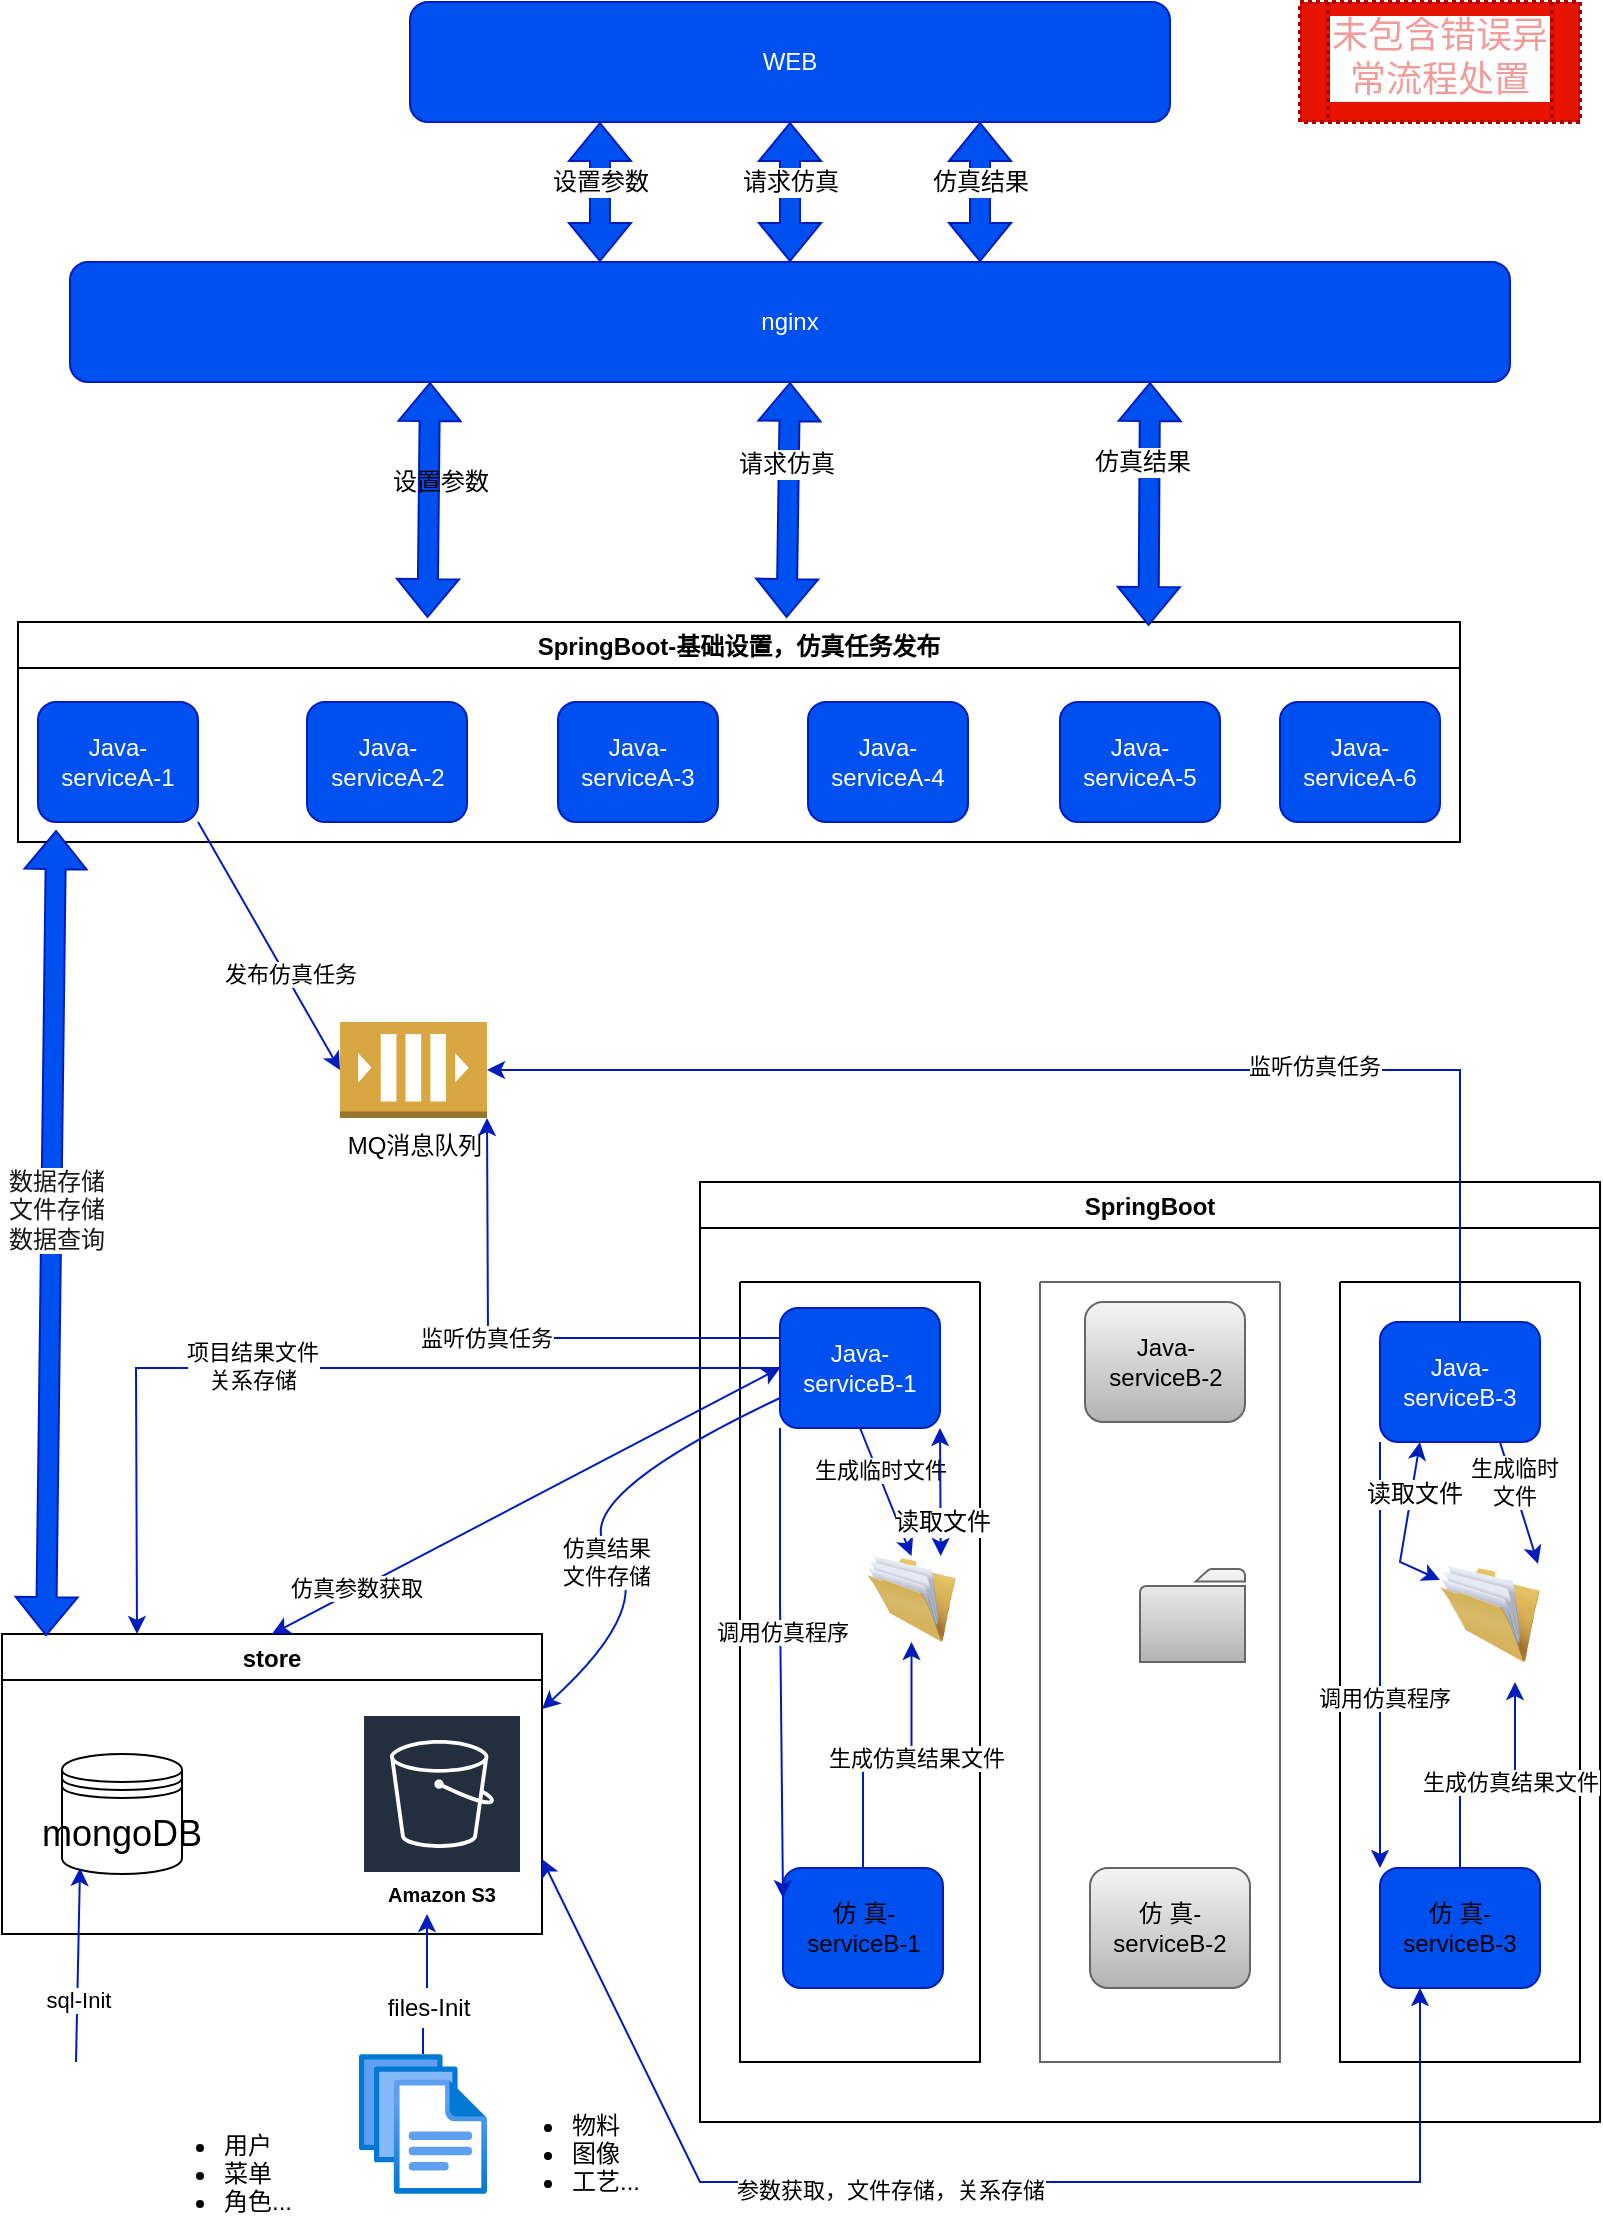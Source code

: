 <mxfile version="15.6.6" type="github">
  <diagram id="rORjgk0GOdBi2ZtZiDBJ" name="Page-1">
    <mxGraphModel dx="1350" dy="744" grid="1" gridSize="10" guides="1" tooltips="1" connect="1" arrows="1" fold="1" page="1" pageScale="1" pageWidth="827" pageHeight="1169" math="0" shadow="0">
      <root>
        <mxCell id="0" />
        <mxCell id="1" parent="0" />
        <mxCell id="_LXkp8u61DvivmJY9k2K-13" value="WEB" style="rounded=1;whiteSpace=wrap;html=1;fontColor=#ffffff;strokeColor=#001DBC;fillColor=#0050ef;" vertex="1" parent="1">
          <mxGeometry x="215" y="50" width="380" height="60" as="geometry" />
        </mxCell>
        <mxCell id="_LXkp8u61DvivmJY9k2K-15" value="store" style="swimlane;fontColor=default;strokeColor=default;fillColor=default;" vertex="1" parent="1">
          <mxGeometry x="11" y="866" width="270" height="150" as="geometry" />
        </mxCell>
        <mxCell id="_LXkp8u61DvivmJY9k2K-12" value="mongoDB" style="shape=datastore;whiteSpace=wrap;html=1;fontSize=18;fillColor=default;strokeColor=default;fontColor=default;" vertex="1" parent="_LXkp8u61DvivmJY9k2K-15">
          <mxGeometry x="30" y="60" width="60" height="60" as="geometry" />
        </mxCell>
        <mxCell id="_LXkp8u61DvivmJY9k2K-29" value="Amazon S3" style="sketch=0;outlineConnect=0;fontColor=default;gradientColor=none;strokeColor=#ffffff;fillColor=#232F3E;dashed=0;verticalLabelPosition=middle;verticalAlign=bottom;align=center;html=1;whiteSpace=wrap;fontSize=10;fontStyle=1;spacing=3;shape=mxgraph.aws4.productIcon;prIcon=mxgraph.aws4.s3;" vertex="1" parent="_LXkp8u61DvivmJY9k2K-15">
          <mxGeometry x="180" y="40" width="80" height="100" as="geometry" />
        </mxCell>
        <mxCell id="_LXkp8u61DvivmJY9k2K-18" value="nginx" style="rounded=1;whiteSpace=wrap;html=1;fontColor=#ffffff;strokeColor=#001DBC;fillColor=#0050ef;" vertex="1" parent="1">
          <mxGeometry x="45" y="180" width="720" height="60" as="geometry" />
        </mxCell>
        <mxCell id="_LXkp8u61DvivmJY9k2K-23" value="SpringBoot-基础设置，仿真任务发布" style="swimlane;fontColor=default;strokeColor=default;fillColor=default;" vertex="1" parent="1">
          <mxGeometry x="19" y="360" width="721" height="110" as="geometry" />
        </mxCell>
        <mxCell id="_LXkp8u61DvivmJY9k2K-19" value="Java-serviceA-1" style="rounded=1;whiteSpace=wrap;html=1;fontColor=#ffffff;strokeColor=#001DBC;fillColor=#0050ef;" vertex="1" parent="_LXkp8u61DvivmJY9k2K-23">
          <mxGeometry x="10" y="40" width="80" height="60" as="geometry" />
        </mxCell>
        <mxCell id="_LXkp8u61DvivmJY9k2K-20" value="Java-serviceA-2" style="rounded=1;whiteSpace=wrap;html=1;fontColor=#ffffff;strokeColor=#001DBC;fillColor=#0050ef;" vertex="1" parent="_LXkp8u61DvivmJY9k2K-23">
          <mxGeometry x="144.5" y="40" width="80" height="60" as="geometry" />
        </mxCell>
        <mxCell id="_LXkp8u61DvivmJY9k2K-21" value="Java-serviceA-3" style="rounded=1;whiteSpace=wrap;html=1;fontColor=#ffffff;strokeColor=#001DBC;fillColor=#0050ef;" vertex="1" parent="_LXkp8u61DvivmJY9k2K-23">
          <mxGeometry x="270" y="40" width="80" height="60" as="geometry" />
        </mxCell>
        <mxCell id="_LXkp8u61DvivmJY9k2K-135" value="Java-serviceA-6" style="rounded=1;whiteSpace=wrap;html=1;fontColor=#ffffff;strokeColor=#001DBC;fillColor=#0050ef;" vertex="1" parent="_LXkp8u61DvivmJY9k2K-23">
          <mxGeometry x="631" y="40" width="80" height="60" as="geometry" />
        </mxCell>
        <mxCell id="_LXkp8u61DvivmJY9k2K-134" value="Java-serviceA-5" style="rounded=1;whiteSpace=wrap;html=1;fontColor=#ffffff;strokeColor=#001DBC;fillColor=#0050ef;" vertex="1" parent="_LXkp8u61DvivmJY9k2K-23">
          <mxGeometry x="521" y="40" width="80" height="60" as="geometry" />
        </mxCell>
        <mxCell id="_LXkp8u61DvivmJY9k2K-133" value="Java-serviceA-4" style="rounded=1;whiteSpace=wrap;html=1;fontColor=#ffffff;strokeColor=#001DBC;fillColor=#0050ef;" vertex="1" parent="_LXkp8u61DvivmJY9k2K-23">
          <mxGeometry x="395" y="40" width="80" height="60" as="geometry" />
        </mxCell>
        <mxCell id="_LXkp8u61DvivmJY9k2K-24" value="SpringBoot" style="swimlane;fontColor=default;strokeColor=default;fillColor=default;" vertex="1" parent="1">
          <mxGeometry x="360" y="640" width="450" height="470" as="geometry" />
        </mxCell>
        <mxCell id="_LXkp8u61DvivmJY9k2K-35" value="" style="swimlane;startSize=0;fontColor=#333333;strokeColor=#666666;fillColor=#E6E6E6;" vertex="1" parent="_LXkp8u61DvivmJY9k2K-24">
          <mxGeometry x="170" y="50" width="120" height="390" as="geometry" />
        </mxCell>
        <mxCell id="_LXkp8u61DvivmJY9k2K-26" value="Java-serviceB-2" style="rounded=1;whiteSpace=wrap;html=1;strokeColor=#666666;fillColor=#f5f5f5;gradientColor=#b3b3b3;fontColor=default;" vertex="1" parent="_LXkp8u61DvivmJY9k2K-35">
          <mxGeometry x="22.5" y="10" width="80" height="60" as="geometry" />
        </mxCell>
        <mxCell id="_LXkp8u61DvivmJY9k2K-33" value="仿 真-serviceB-2" style="rounded=1;whiteSpace=wrap;html=1;strokeColor=#666666;fillColor=#f5f5f5;gradientColor=#b3b3b3;fontColor=default;" vertex="1" parent="_LXkp8u61DvivmJY9k2K-35">
          <mxGeometry x="25" y="293" width="80" height="60" as="geometry" />
        </mxCell>
        <mxCell id="_LXkp8u61DvivmJY9k2K-50" value="" style="sketch=0;pointerEvents=1;shadow=0;dashed=0;html=1;strokeColor=#666666;fillColor=#f5f5f5;labelPosition=center;verticalLabelPosition=bottom;verticalAlign=top;outlineConnect=0;align=center;shape=mxgraph.office.concepts.folder;dashPattern=1 1;labelBackgroundColor=#ffffff;gradientColor=#b3b3b3;fontColor=default;" vertex="1" parent="_LXkp8u61DvivmJY9k2K-35">
          <mxGeometry x="50" y="143.5" width="52.5" height="46.5" as="geometry" />
        </mxCell>
        <mxCell id="_LXkp8u61DvivmJY9k2K-36" value="" style="swimlane;startSize=0;fontColor=default;strokeColor=default;fillColor=default;" vertex="1" parent="_LXkp8u61DvivmJY9k2K-24">
          <mxGeometry x="20" y="50" width="120" height="390" as="geometry" />
        </mxCell>
        <mxCell id="_LXkp8u61DvivmJY9k2K-37" value="Java-serviceB-1" style="rounded=1;whiteSpace=wrap;html=1;fontColor=#ffffff;strokeColor=#001DBC;fillColor=#0050ef;" vertex="1" parent="_LXkp8u61DvivmJY9k2K-36">
          <mxGeometry x="20" y="13" width="80" height="60" as="geometry" />
        </mxCell>
        <mxCell id="_LXkp8u61DvivmJY9k2K-75" value="" style="edgeStyle=orthogonalEdgeStyle;rounded=0;orthogonalLoop=1;jettySize=auto;html=1;labelBackgroundColor=default;fontColor=default;strokeColor=#001DBC;fillColor=#0050ef;" edge="1" parent="_LXkp8u61DvivmJY9k2K-36" source="_LXkp8u61DvivmJY9k2K-38" target="_LXkp8u61DvivmJY9k2K-46">
          <mxGeometry relative="1" as="geometry" />
        </mxCell>
        <mxCell id="_LXkp8u61DvivmJY9k2K-76" value="生成仿真结果文件" style="edgeLabel;html=1;align=center;verticalAlign=middle;resizable=0;points=[];fontColor=default;" vertex="1" connectable="0" parent="_LXkp8u61DvivmJY9k2K-75">
          <mxGeometry x="0.181" y="-2" relative="1" as="geometry">
            <mxPoint y="1" as="offset" />
          </mxGeometry>
        </mxCell>
        <mxCell id="_LXkp8u61DvivmJY9k2K-38" value="仿 真-serviceB-1" style="rounded=1;whiteSpace=wrap;html=1;fontColor=default;strokeColor=#001DBC;fillColor=#0050ef;" vertex="1" parent="_LXkp8u61DvivmJY9k2K-36">
          <mxGeometry x="21.5" y="293" width="80" height="60" as="geometry" />
        </mxCell>
        <mxCell id="_LXkp8u61DvivmJY9k2K-46" value="" style="image;html=1;image=img/lib/clip_art/general/Full_Folder_128x128.png;shadow=0;dashed=0;labelBackgroundColor=#ffffff;fontColor=default;strokeColor=default;strokeWidth=2;fillColor=none;verticalAlign=top;" vertex="1" parent="_LXkp8u61DvivmJY9k2K-36">
          <mxGeometry x="56.5" y="137" width="58.5" height="43" as="geometry" />
        </mxCell>
        <mxCell id="_LXkp8u61DvivmJY9k2K-70" value="" style="endArrow=classic;html=1;rounded=0;labelBackgroundColor=default;fontColor=default;strokeColor=#001DBC;exitX=0.5;exitY=1;exitDx=0;exitDy=0;entryX=0.5;entryY=0;entryDx=0;entryDy=0;fillColor=#0050ef;" edge="1" parent="_LXkp8u61DvivmJY9k2K-36" source="_LXkp8u61DvivmJY9k2K-37" target="_LXkp8u61DvivmJY9k2K-46">
          <mxGeometry width="50" height="50" relative="1" as="geometry">
            <mxPoint x="82.5" y="87" as="sourcePoint" />
            <mxPoint x="22.5" y="137" as="targetPoint" />
          </mxGeometry>
        </mxCell>
        <mxCell id="_LXkp8u61DvivmJY9k2K-71" value="生成临时文件" style="edgeLabel;html=1;align=center;verticalAlign=middle;resizable=0;points=[];fontColor=default;" vertex="1" connectable="0" parent="_LXkp8u61DvivmJY9k2K-70">
          <mxGeometry x="-0.343" y="1" relative="1" as="geometry">
            <mxPoint as="offset" />
          </mxGeometry>
        </mxCell>
        <mxCell id="_LXkp8u61DvivmJY9k2K-72" value="" style="endArrow=classic;html=1;rounded=0;labelBackgroundColor=default;fontColor=default;strokeColor=#001DBC;exitX=0;exitY=1;exitDx=0;exitDy=0;entryX=0;entryY=0.25;entryDx=0;entryDy=0;fillColor=#0050ef;" edge="1" parent="_LXkp8u61DvivmJY9k2K-36" source="_LXkp8u61DvivmJY9k2K-37" target="_LXkp8u61DvivmJY9k2K-38">
          <mxGeometry width="50" height="50" relative="1" as="geometry">
            <mxPoint x="70" y="200" as="sourcePoint" />
            <mxPoint x="20" y="250" as="targetPoint" />
            <Array as="points">
              <mxPoint x="20" y="160" />
            </Array>
          </mxGeometry>
        </mxCell>
        <mxCell id="_LXkp8u61DvivmJY9k2K-73" value="调用仿真程序" style="edgeLabel;html=1;align=center;verticalAlign=middle;resizable=0;points=[];fontColor=default;" vertex="1" connectable="0" parent="_LXkp8u61DvivmJY9k2K-72">
          <mxGeometry x="-0.132" y="1" relative="1" as="geometry">
            <mxPoint as="offset" />
          </mxGeometry>
        </mxCell>
        <mxCell id="_LXkp8u61DvivmJY9k2K-117" value="" style="endArrow=classic;startArrow=classic;html=1;rounded=0;labelBackgroundColor=default;fontSize=12;fontColor=default;strokeColor=#001DBC;entryX=1;entryY=1;entryDx=0;entryDy=0;exitX=0.75;exitY=0;exitDx=0;exitDy=0;fillColor=#0050ef;" edge="1" parent="_LXkp8u61DvivmJY9k2K-36" source="_LXkp8u61DvivmJY9k2K-46" target="_LXkp8u61DvivmJY9k2K-37">
          <mxGeometry width="50" height="50" relative="1" as="geometry">
            <mxPoint x="90" y="130" as="sourcePoint" />
            <mxPoint x="140" y="80" as="targetPoint" />
          </mxGeometry>
        </mxCell>
        <mxCell id="_LXkp8u61DvivmJY9k2K-118" value="读取文件" style="edgeLabel;html=1;align=center;verticalAlign=middle;resizable=0;points=[];fontSize=12;fontColor=default;labelBackgroundColor=default;" vertex="1" connectable="0" parent="_LXkp8u61DvivmJY9k2K-117">
          <mxGeometry x="-0.446" relative="1" as="geometry">
            <mxPoint as="offset" />
          </mxGeometry>
        </mxCell>
        <mxCell id="_LXkp8u61DvivmJY9k2K-39" value="" style="swimlane;startSize=0;fontColor=default;strokeColor=default;fillColor=default;" vertex="1" parent="_LXkp8u61DvivmJY9k2K-24">
          <mxGeometry x="320" y="50" width="120" height="390" as="geometry" />
        </mxCell>
        <mxCell id="_LXkp8u61DvivmJY9k2K-27" value="Java-serviceB-3" style="rounded=1;whiteSpace=wrap;html=1;strokeColor=#001DBC;fillColor=#0050ef;fontColor=#ffffff;" vertex="1" parent="_LXkp8u61DvivmJY9k2K-39">
          <mxGeometry x="20" y="20" width="80" height="60" as="geometry" />
        </mxCell>
        <mxCell id="_LXkp8u61DvivmJY9k2K-34" value="仿 真-serviceB-3" style="rounded=1;whiteSpace=wrap;html=1;strokeColor=#001DBC;fillColor=#0050ef;fontColor=default;" vertex="1" parent="_LXkp8u61DvivmJY9k2K-39">
          <mxGeometry x="20" y="293" width="80" height="60" as="geometry" />
        </mxCell>
        <mxCell id="_LXkp8u61DvivmJY9k2K-47" value="" style="image;html=1;image=img/lib/clip_art/general/Full_Folder_128x128.png;shadow=0;dashed=0;labelBackgroundColor=#ffffff;fontColor=default;strokeColor=default;strokeWidth=2;fillColor=none;verticalAlign=top;" vertex="1" parent="_LXkp8u61DvivmJY9k2K-39">
          <mxGeometry x="50" y="132" width="50" height="68" as="geometry" />
        </mxCell>
        <mxCell id="_LXkp8u61DvivmJY9k2K-83" value="" style="endArrow=classic;html=1;rounded=0;labelBackgroundColor=default;fontColor=default;strokeColor=#001DBC;exitX=0.75;exitY=1;exitDx=0;exitDy=0;entryX=0.98;entryY=0.132;entryDx=0;entryDy=0;fillColor=#0050ef;entryPerimeter=0;" edge="1" parent="_LXkp8u61DvivmJY9k2K-39" source="_LXkp8u61DvivmJY9k2K-27" target="_LXkp8u61DvivmJY9k2K-47">
          <mxGeometry width="50" height="50" relative="1" as="geometry">
            <mxPoint x="69.25" y="90" as="sourcePoint" />
            <mxPoint x="100" y="154" as="targetPoint" />
          </mxGeometry>
        </mxCell>
        <mxCell id="_LXkp8u61DvivmJY9k2K-84" value="生成临时&lt;br&gt;文件" style="edgeLabel;html=1;align=center;verticalAlign=middle;resizable=0;points=[];fontColor=default;labelBackgroundColor=default;" vertex="1" connectable="0" parent="_LXkp8u61DvivmJY9k2K-83">
          <mxGeometry x="-0.343" y="1" relative="1" as="geometry">
            <mxPoint as="offset" />
          </mxGeometry>
        </mxCell>
        <mxCell id="_LXkp8u61DvivmJY9k2K-85" value="" style="edgeStyle=orthogonalEdgeStyle;rounded=0;orthogonalLoop=1;jettySize=auto;html=1;labelBackgroundColor=default;fontColor=default;strokeColor=#001DBC;fillColor=#0050ef;entryX=0.75;entryY=1;entryDx=0;entryDy=0;exitX=0.5;exitY=0;exitDx=0;exitDy=0;" edge="1" parent="_LXkp8u61DvivmJY9k2K-39" source="_LXkp8u61DvivmJY9k2K-34" target="_LXkp8u61DvivmJY9k2K-47">
          <mxGeometry relative="1" as="geometry">
            <mxPoint x="50" y="303" as="sourcePoint" />
            <mxPoint x="79.3" y="190" as="targetPoint" />
          </mxGeometry>
        </mxCell>
        <mxCell id="_LXkp8u61DvivmJY9k2K-86" value="生成仿真结果文件" style="edgeLabel;html=1;align=center;verticalAlign=middle;resizable=0;points=[];fontColor=default;" vertex="1" connectable="0" parent="_LXkp8u61DvivmJY9k2K-85">
          <mxGeometry x="0.181" y="-2" relative="1" as="geometry">
            <mxPoint y="1" as="offset" />
          </mxGeometry>
        </mxCell>
        <mxCell id="_LXkp8u61DvivmJY9k2K-87" value="" style="endArrow=classic;html=1;rounded=0;labelBackgroundColor=default;fontColor=default;strokeColor=#001DBC;exitX=0;exitY=1;exitDx=0;exitDy=0;entryX=0;entryY=0;entryDx=0;entryDy=0;fillColor=#0050ef;" edge="1" parent="_LXkp8u61DvivmJY9k2K-39" source="_LXkp8u61DvivmJY9k2K-27" target="_LXkp8u61DvivmJY9k2K-34">
          <mxGeometry width="50" height="50" relative="1" as="geometry">
            <mxPoint x="60" y="130" as="sourcePoint" />
            <mxPoint x="10" y="180" as="targetPoint" />
          </mxGeometry>
        </mxCell>
        <mxCell id="_LXkp8u61DvivmJY9k2K-88" value="调用仿真程序" style="edgeLabel;html=1;align=center;verticalAlign=middle;resizable=0;points=[];fontColor=default;" vertex="1" connectable="0" parent="_LXkp8u61DvivmJY9k2K-87">
          <mxGeometry x="0.202" y="2" relative="1" as="geometry">
            <mxPoint as="offset" />
          </mxGeometry>
        </mxCell>
        <mxCell id="_LXkp8u61DvivmJY9k2K-122" value="" style="endArrow=classic;startArrow=classic;html=1;rounded=0;labelBackgroundColor=default;fontSize=12;fontColor=default;strokeColor=#001DBC;entryX=0.25;entryY=1;entryDx=0;entryDy=0;fillColor=#0050ef;exitX=0;exitY=0.25;exitDx=0;exitDy=0;" edge="1" parent="_LXkp8u61DvivmJY9k2K-39" source="_LXkp8u61DvivmJY9k2K-47" target="_LXkp8u61DvivmJY9k2K-27">
          <mxGeometry width="50" height="50" relative="1" as="geometry">
            <mxPoint x="30" y="150" as="sourcePoint" />
            <mxPoint x="80" y="100" as="targetPoint" />
            <Array as="points">
              <mxPoint x="30" y="140" />
            </Array>
          </mxGeometry>
        </mxCell>
        <mxCell id="_LXkp8u61DvivmJY9k2K-123" value="读取文件" style="edgeLabel;html=1;align=center;verticalAlign=middle;resizable=0;points=[];fontSize=12;fontColor=default;labelBackgroundColor=default;" vertex="1" connectable="0" parent="_LXkp8u61DvivmJY9k2K-122">
          <mxGeometry x="0.378" relative="1" as="geometry">
            <mxPoint x="1" as="offset" />
          </mxGeometry>
        </mxCell>
        <mxCell id="_LXkp8u61DvivmJY9k2K-31" value="MQ消息队列" style="outlineConnect=0;dashed=0;verticalLabelPosition=bottom;verticalAlign=top;align=center;html=1;shape=mxgraph.aws3.queue;fillColor=#D9A741;gradientColor=none;fontColor=default;strokeColor=default;" vertex="1" parent="1">
          <mxGeometry x="180" y="560" width="73.5" height="48" as="geometry" />
        </mxCell>
        <mxCell id="_LXkp8u61DvivmJY9k2K-60" value="" style="endArrow=classic;html=1;rounded=0;labelBackgroundColor=default;fontColor=default;strokeColor=#001DBC;exitX=1;exitY=1;exitDx=0;exitDy=0;entryX=0;entryY=0.5;entryDx=0;entryDy=0;entryPerimeter=0;fillColor=#0050ef;" edge="1" parent="1" source="_LXkp8u61DvivmJY9k2K-19" target="_LXkp8u61DvivmJY9k2K-31">
          <mxGeometry width="50" height="50" relative="1" as="geometry">
            <mxPoint x="160" y="510" as="sourcePoint" />
            <mxPoint x="110" y="560" as="targetPoint" />
          </mxGeometry>
        </mxCell>
        <mxCell id="_LXkp8u61DvivmJY9k2K-61" value="发布仿真任务" style="edgeLabel;html=1;align=center;verticalAlign=middle;resizable=0;points=[];fontColor=default;" vertex="1" connectable="0" parent="_LXkp8u61DvivmJY9k2K-60">
          <mxGeometry x="0.24" y="2" relative="1" as="geometry">
            <mxPoint as="offset" />
          </mxGeometry>
        </mxCell>
        <mxCell id="_LXkp8u61DvivmJY9k2K-64" value="" style="shape=flexArrow;endArrow=classic;startArrow=classic;html=1;rounded=0;labelBackgroundColor=default;fontColor=default;strokeColor=#001DBC;entryX=0.5;entryY=1;entryDx=0;entryDy=0;fillColor=#0050ef;" edge="1" parent="1" source="_LXkp8u61DvivmJY9k2K-18" target="_LXkp8u61DvivmJY9k2K-13">
          <mxGeometry width="100" height="100" relative="1" as="geometry">
            <mxPoint x="355" y="240" as="sourcePoint" />
            <mxPoint x="455" y="140" as="targetPoint" />
          </mxGeometry>
        </mxCell>
        <mxCell id="_LXkp8u61DvivmJY9k2K-128" value="请求仿真" style="edgeLabel;html=1;align=center;verticalAlign=middle;resizable=0;points=[];fontSize=12;fontColor=default;labelBackgroundColor=default;" vertex="1" connectable="0" parent="_LXkp8u61DvivmJY9k2K-64">
          <mxGeometry x="0.286" y="-4" relative="1" as="geometry">
            <mxPoint x="-4" y="5" as="offset" />
          </mxGeometry>
        </mxCell>
        <mxCell id="_LXkp8u61DvivmJY9k2K-65" value="" style="shape=flexArrow;endArrow=classic;startArrow=classic;html=1;rounded=0;labelBackgroundColor=default;fontColor=default;strokeColor=#001DBC;entryX=0.5;entryY=1;entryDx=0;entryDy=0;fillColor=#0050ef;" edge="1" parent="1">
          <mxGeometry width="100" height="100" relative="1" as="geometry">
            <mxPoint x="500" y="180" as="sourcePoint" />
            <mxPoint x="500" y="110" as="targetPoint" />
          </mxGeometry>
        </mxCell>
        <mxCell id="_LXkp8u61DvivmJY9k2K-129" value="仿真结果" style="edgeLabel;html=1;align=center;verticalAlign=middle;resizable=0;points=[];fontSize=12;fontColor=default;labelBackgroundColor=default;" vertex="1" connectable="0" parent="_LXkp8u61DvivmJY9k2K-65">
          <mxGeometry x="0.629" y="-8" relative="1" as="geometry">
            <mxPoint x="-8" y="17" as="offset" />
          </mxGeometry>
        </mxCell>
        <mxCell id="_LXkp8u61DvivmJY9k2K-66" value="" style="shape=flexArrow;endArrow=classic;startArrow=classic;html=1;rounded=0;labelBackgroundColor=default;fontColor=default;strokeColor=#001DBC;entryX=0.5;entryY=1;entryDx=0;entryDy=0;exitX=0.533;exitY=-0.018;exitDx=0;exitDy=0;fillColor=#0050ef;exitPerimeter=0;" edge="1" parent="1" source="_LXkp8u61DvivmJY9k2K-23" target="_LXkp8u61DvivmJY9k2K-18">
          <mxGeometry width="100" height="100" relative="1" as="geometry">
            <mxPoint x="300" y="350" as="sourcePoint" />
            <mxPoint x="400" y="250" as="targetPoint" />
          </mxGeometry>
        </mxCell>
        <mxCell id="_LXkp8u61DvivmJY9k2K-137" value="请求仿真" style="edgeLabel;html=1;align=center;verticalAlign=middle;resizable=0;points=[];fontSize=12;fontColor=default;" vertex="1" connectable="0" parent="_LXkp8u61DvivmJY9k2K-66">
          <mxGeometry x="0.305" y="2" relative="1" as="geometry">
            <mxPoint as="offset" />
          </mxGeometry>
        </mxCell>
        <mxCell id="_LXkp8u61DvivmJY9k2K-67" value="" style="shape=flexArrow;endArrow=classic;startArrow=classic;html=1;rounded=0;labelBackgroundColor=default;fontColor=default;strokeColor=#001DBC;entryX=0.75;entryY=1;entryDx=0;entryDy=0;exitX=0.784;exitY=0.018;exitDx=0;exitDy=0;fillColor=#0050ef;exitPerimeter=0;" edge="1" parent="1" source="_LXkp8u61DvivmJY9k2K-23" target="_LXkp8u61DvivmJY9k2K-18">
          <mxGeometry width="100" height="100" relative="1" as="geometry">
            <mxPoint x="400" y="350" as="sourcePoint" />
            <mxPoint x="500" y="250" as="targetPoint" />
          </mxGeometry>
        </mxCell>
        <mxCell id="_LXkp8u61DvivmJY9k2K-138" value="仿真结果" style="edgeLabel;html=1;align=center;verticalAlign=middle;resizable=0;points=[];fontSize=12;fontColor=default;" vertex="1" connectable="0" parent="_LXkp8u61DvivmJY9k2K-67">
          <mxGeometry x="0.344" y="4" relative="1" as="geometry">
            <mxPoint as="offset" />
          </mxGeometry>
        </mxCell>
        <mxCell id="_LXkp8u61DvivmJY9k2K-68" value="" style="endArrow=classic;html=1;rounded=0;labelBackgroundColor=default;fontColor=default;strokeColor=#001DBC;entryX=1;entryY=1;entryDx=0;entryDy=0;entryPerimeter=0;exitX=0;exitY=0.25;exitDx=0;exitDy=0;fillColor=#0050ef;" edge="1" parent="1" source="_LXkp8u61DvivmJY9k2K-37" target="_LXkp8u61DvivmJY9k2K-31">
          <mxGeometry width="50" height="50" relative="1" as="geometry">
            <mxPoint x="240" y="710" as="sourcePoint" />
            <mxPoint x="290" y="660" as="targetPoint" />
            <Array as="points">
              <mxPoint x="254" y="718" />
            </Array>
          </mxGeometry>
        </mxCell>
        <mxCell id="_LXkp8u61DvivmJY9k2K-69" value="监听仿真任务" style="edgeLabel;html=1;align=center;verticalAlign=middle;resizable=0;points=[];fontColor=default;labelBackgroundColor=default;" vertex="1" connectable="0" parent="_LXkp8u61DvivmJY9k2K-68">
          <mxGeometry x="0.14" y="1" relative="1" as="geometry">
            <mxPoint as="offset" />
          </mxGeometry>
        </mxCell>
        <mxCell id="_LXkp8u61DvivmJY9k2K-78" value="" style="curved=1;endArrow=classic;html=1;rounded=0;labelBackgroundColor=default;fontColor=default;strokeColor=#001DBC;exitX=0;exitY=0.75;exitDx=0;exitDy=0;entryX=1;entryY=0.25;entryDx=0;entryDy=0;fillColor=#0050ef;" edge="1" parent="1" source="_LXkp8u61DvivmJY9k2K-37" target="_LXkp8u61DvivmJY9k2K-15">
          <mxGeometry width="50" height="50" relative="1" as="geometry">
            <mxPoint x="340" y="800" as="sourcePoint" />
            <mxPoint x="290" y="850" as="targetPoint" />
            <Array as="points">
              <mxPoint x="290" y="800" />
              <mxPoint x="340" y="850" />
            </Array>
          </mxGeometry>
        </mxCell>
        <mxCell id="_LXkp8u61DvivmJY9k2K-80" value="仿真结果&lt;br&gt;文件存储" style="edgeLabel;html=1;align=center;verticalAlign=middle;resizable=0;points=[];fontColor=default;" vertex="1" connectable="0" parent="_LXkp8u61DvivmJY9k2K-78">
          <mxGeometry x="0.171" y="-6" relative="1" as="geometry">
            <mxPoint y="-1" as="offset" />
          </mxGeometry>
        </mxCell>
        <mxCell id="_LXkp8u61DvivmJY9k2K-81" value="" style="endArrow=classic;html=1;rounded=0;labelBackgroundColor=default;fontColor=default;strokeColor=#001DBC;exitX=0.5;exitY=0;exitDx=0;exitDy=0;entryX=1;entryY=0.5;entryDx=0;entryDy=0;entryPerimeter=0;fillColor=#0050ef;" edge="1" parent="1" source="_LXkp8u61DvivmJY9k2K-27" target="_LXkp8u61DvivmJY9k2K-31">
          <mxGeometry width="50" height="50" relative="1" as="geometry">
            <mxPoint x="710" y="580" as="sourcePoint" />
            <mxPoint x="760" y="530" as="targetPoint" />
            <Array as="points">
              <mxPoint x="740" y="584" />
            </Array>
          </mxGeometry>
        </mxCell>
        <mxCell id="_LXkp8u61DvivmJY9k2K-82" value="监听仿真任务" style="edgeLabel;html=1;align=center;verticalAlign=middle;resizable=0;points=[];fontColor=default;" vertex="1" connectable="0" parent="_LXkp8u61DvivmJY9k2K-81">
          <mxGeometry x="-0.35" y="-2" relative="1" as="geometry">
            <mxPoint as="offset" />
          </mxGeometry>
        </mxCell>
        <mxCell id="_LXkp8u61DvivmJY9k2K-92" value="" style="endArrow=classic;html=1;rounded=0;labelBackgroundColor=default;fontColor=default;strokeColor=#001DBC;exitX=0;exitY=0.5;exitDx=0;exitDy=0;entryX=0.25;entryY=0;entryDx=0;entryDy=0;fillColor=#0050ef;" edge="1" parent="1" source="_LXkp8u61DvivmJY9k2K-37" target="_LXkp8u61DvivmJY9k2K-15">
          <mxGeometry width="50" height="50" relative="1" as="geometry">
            <mxPoint x="30" y="810" as="sourcePoint" />
            <mxPoint x="80" y="740" as="targetPoint" />
            <Array as="points">
              <mxPoint x="78" y="733" />
            </Array>
          </mxGeometry>
        </mxCell>
        <mxCell id="_LXkp8u61DvivmJY9k2K-93" value="项目结果文件&lt;br&gt;关系存储" style="edgeLabel;html=1;align=center;verticalAlign=middle;resizable=0;points=[];fontColor=default;" vertex="1" connectable="0" parent="_LXkp8u61DvivmJY9k2K-92">
          <mxGeometry x="0.16" y="-1" relative="1" as="geometry">
            <mxPoint as="offset" />
          </mxGeometry>
        </mxCell>
        <mxCell id="_LXkp8u61DvivmJY9k2K-96" value="" style="endArrow=classic;startArrow=classic;html=1;rounded=0;labelBackgroundColor=default;fontColor=default;strokeColor=#001DBC;entryX=0;entryY=0.5;entryDx=0;entryDy=0;exitX=0.5;exitY=0;exitDx=0;exitDy=0;fillColor=#0050ef;" edge="1" parent="1" source="_LXkp8u61DvivmJY9k2K-15" target="_LXkp8u61DvivmJY9k2K-37">
          <mxGeometry width="50" height="50" relative="1" as="geometry">
            <mxPoint x="170" y="850" as="sourcePoint" />
            <mxPoint x="220" y="800" as="targetPoint" />
          </mxGeometry>
        </mxCell>
        <mxCell id="_LXkp8u61DvivmJY9k2K-97" value="仿真参数获取" style="edgeLabel;html=1;align=center;verticalAlign=middle;resizable=0;points=[];fontColor=default;" vertex="1" connectable="0" parent="_LXkp8u61DvivmJY9k2K-96">
          <mxGeometry x="-0.668" y="1" relative="1" as="geometry">
            <mxPoint as="offset" />
          </mxGeometry>
        </mxCell>
        <mxCell id="_LXkp8u61DvivmJY9k2K-98" value="" style="endArrow=classic;startArrow=classic;html=1;rounded=0;labelBackgroundColor=default;fontColor=default;strokeColor=#001DBC;entryX=0.25;entryY=1;entryDx=0;entryDy=0;exitX=1;exitY=0.75;exitDx=0;exitDy=0;fillColor=#0050ef;" edge="1" parent="1" source="_LXkp8u61DvivmJY9k2K-15" target="_LXkp8u61DvivmJY9k2K-34">
          <mxGeometry width="50" height="50" relative="1" as="geometry">
            <mxPoint x="690" y="1093" as="sourcePoint" />
            <mxPoint x="740" y="1043" as="targetPoint" />
            <Array as="points">
              <mxPoint x="360" y="1140" />
              <mxPoint x="590" y="1140" />
              <mxPoint x="720" y="1140" />
            </Array>
          </mxGeometry>
        </mxCell>
        <mxCell id="_LXkp8u61DvivmJY9k2K-99" value="参数获取，文件存储，关系存储" style="edgeLabel;html=1;align=center;verticalAlign=middle;resizable=0;points=[];fontColor=default;labelBackgroundColor=default;" vertex="1" connectable="0" parent="_LXkp8u61DvivmJY9k2K-98">
          <mxGeometry x="-0.138" y="-4" relative="1" as="geometry">
            <mxPoint as="offset" />
          </mxGeometry>
        </mxCell>
        <mxCell id="_LXkp8u61DvivmJY9k2K-101" value="" style="shape=image;html=1;verticalAlign=top;verticalLabelPosition=bottom;labelBackgroundColor=#ffffff;imageAspect=0;aspect=fixed;image=https://cdn1.iconfinder.com/data/icons/hawcons/32/699166-icon-89-document-file-sql-128.png;shadow=0;dashed=1;dashPattern=1 1;fontColor=default;strokeColor=default;strokeWidth=2;fillColor=default;" vertex="1" parent="1">
          <mxGeometry x="13" y="1080" width="70" height="70" as="geometry" />
        </mxCell>
        <mxCell id="_LXkp8u61DvivmJY9k2K-102" value="" style="endArrow=classic;html=1;rounded=0;labelBackgroundColor=default;fontColor=default;strokeColor=#001DBC;exitX=0.5;exitY=0;exitDx=0;exitDy=0;entryX=0.15;entryY=0.95;entryDx=0;entryDy=0;entryPerimeter=0;fillColor=#0050ef;" edge="1" parent="1" source="_LXkp8u61DvivmJY9k2K-101" target="_LXkp8u61DvivmJY9k2K-12">
          <mxGeometry width="50" height="50" relative="1" as="geometry">
            <mxPoint x="90" y="1090" as="sourcePoint" />
            <mxPoint x="140" y="1040" as="targetPoint" />
          </mxGeometry>
        </mxCell>
        <mxCell id="_LXkp8u61DvivmJY9k2K-103" value="sql-Init" style="edgeLabel;html=1;align=center;verticalAlign=middle;resizable=0;points=[];fontColor=default;" vertex="1" connectable="0" parent="_LXkp8u61DvivmJY9k2K-102">
          <mxGeometry x="-0.361" relative="1" as="geometry">
            <mxPoint as="offset" />
          </mxGeometry>
        </mxCell>
        <mxCell id="_LXkp8u61DvivmJY9k2K-108" value="" style="edgeStyle=orthogonalEdgeStyle;rounded=0;orthogonalLoop=1;jettySize=auto;html=1;labelBackgroundColor=default;fontColor=default;strokeColor=#001DBC;fillColor=#0050ef;startArrow=none;" edge="1" parent="1" source="_LXkp8u61DvivmJY9k2K-109" target="_LXkp8u61DvivmJY9k2K-29">
          <mxGeometry relative="1" as="geometry">
            <Array as="points">
              <mxPoint x="231" y="1050" />
            </Array>
          </mxGeometry>
        </mxCell>
        <mxCell id="_LXkp8u61DvivmJY9k2K-104" value="" style="aspect=fixed;html=1;points=[];align=center;image;fontSize=12;image=img/lib/azure2/general/Files.svg;shadow=0;dashed=1;dashPattern=1 1;labelBackgroundColor=default;fontColor=default;strokeColor=default;strokeWidth=2;fillColor=default;" vertex="1" parent="1">
          <mxGeometry x="189.5" y="1076" width="64" height="70" as="geometry" />
        </mxCell>
        <mxCell id="_LXkp8u61DvivmJY9k2K-109" value="files-Init" style="text;html=1;align=center;verticalAlign=middle;resizable=0;points=[];autosize=1;strokeColor=none;fillColor=none;fontColor=default;" vertex="1" parent="1">
          <mxGeometry x="193.5" y="1043" width="60" height="20" as="geometry" />
        </mxCell>
        <mxCell id="_LXkp8u61DvivmJY9k2K-110" value="" style="edgeStyle=orthogonalEdgeStyle;rounded=0;orthogonalLoop=1;jettySize=auto;html=1;labelBackgroundColor=default;fontColor=default;strokeColor=#001DBC;fillColor=#0050ef;endArrow=none;" edge="1" parent="1" source="_LXkp8u61DvivmJY9k2K-104" target="_LXkp8u61DvivmJY9k2K-109">
          <mxGeometry relative="1" as="geometry">
            <mxPoint x="231" y="1080" as="sourcePoint" />
            <mxPoint x="231" y="1006" as="targetPoint" />
            <Array as="points">
              <mxPoint x="231" y="1050" />
            </Array>
          </mxGeometry>
        </mxCell>
        <mxCell id="_LXkp8u61DvivmJY9k2K-112" value="&lt;font style=&quot;font-size: 18px&quot; color=&quot;#f19c99&quot;&gt;未包含错误异常流程处置&lt;/font&gt;" style="shape=process;whiteSpace=wrap;html=1;backgroundOutline=1;shadow=0;dashed=1;dashPattern=1 1;labelBackgroundColor=default;strokeWidth=2;verticalAlign=top;perimeterSpacing=1;fillColor=#e51400;strokeColor=#B20000;fontColor=#ffffff;" vertex="1" parent="1">
          <mxGeometry x="660" y="50" width="140" height="60" as="geometry" />
        </mxCell>
        <mxCell id="_LXkp8u61DvivmJY9k2K-114" value="" style="shape=flexArrow;endArrow=classic;startArrow=classic;html=1;rounded=0;labelBackgroundColor=default;fontSize=18;fontColor=#3333FF;strokeColor=#001DBC;entryX=0.113;entryY=1.067;entryDx=0;entryDy=0;exitX=0.078;exitY=0.007;exitDx=0;exitDy=0;exitPerimeter=0;fillColor=#0050ef;entryPerimeter=0;" edge="1" parent="1" target="_LXkp8u61DvivmJY9k2K-19">
          <mxGeometry width="100" height="100" relative="1" as="geometry">
            <mxPoint x="33.06" y="867.05" as="sourcePoint" />
            <mxPoint x="51" y="460" as="targetPoint" />
          </mxGeometry>
        </mxCell>
        <mxCell id="_LXkp8u61DvivmJY9k2K-115" value="数据存储&lt;br style=&quot;font-size: 12px&quot;&gt;文件存储&lt;br&gt;数据查询" style="edgeLabel;html=1;align=center;verticalAlign=middle;resizable=0;points=[];fontSize=12;fontColor=#1A1A1A;labelBackgroundColor=default;" vertex="1" connectable="0" parent="_LXkp8u61DvivmJY9k2K-114">
          <mxGeometry x="0.058" y="-2" relative="1" as="geometry">
            <mxPoint as="offset" />
          </mxGeometry>
        </mxCell>
        <mxCell id="_LXkp8u61DvivmJY9k2K-125" value="&lt;ul&gt;&lt;li&gt;用户&lt;/li&gt;&lt;li&gt;菜单&amp;nbsp;&lt;/li&gt;&lt;li&gt;角色...&lt;/li&gt;&lt;/ul&gt;" style="text;strokeColor=none;fillColor=none;html=1;whiteSpace=wrap;verticalAlign=middle;overflow=hidden;shadow=0;dashed=1;dashPattern=1 1;labelBackgroundColor=default;fontSize=12;fontColor=default;" vertex="1" parent="1">
          <mxGeometry x="80" y="1100" width="90" height="60" as="geometry" />
        </mxCell>
        <mxCell id="_LXkp8u61DvivmJY9k2K-126" value="&lt;ul&gt;&lt;li&gt;物料&lt;/li&gt;&lt;li&gt;图像&lt;/li&gt;&lt;li&gt;工艺...&lt;/li&gt;&lt;/ul&gt;" style="text;strokeColor=none;fillColor=none;html=1;whiteSpace=wrap;verticalAlign=middle;overflow=hidden;shadow=0;dashed=1;dashPattern=1 1;labelBackgroundColor=default;fontSize=12;fontColor=default;" vertex="1" parent="1">
          <mxGeometry x="254" y="1090" width="90" height="60" as="geometry" />
        </mxCell>
        <mxCell id="_LXkp8u61DvivmJY9k2K-127" value="" style="shape=flexArrow;endArrow=classic;startArrow=classic;html=1;rounded=0;labelBackgroundColor=default;fontSize=12;fontColor=default;strokeColor=#001DBC;entryX=0.25;entryY=1;entryDx=0;entryDy=0;fillColor=#0050ef;exitX=0.284;exitY=-0.018;exitDx=0;exitDy=0;exitPerimeter=0;" edge="1" parent="1" source="_LXkp8u61DvivmJY9k2K-23" target="_LXkp8u61DvivmJY9k2K-18">
          <mxGeometry width="100" height="100" relative="1" as="geometry">
            <mxPoint x="225" y="350" as="sourcePoint" />
            <mxPoint x="360" y="260" as="targetPoint" />
          </mxGeometry>
        </mxCell>
        <mxCell id="_LXkp8u61DvivmJY9k2K-130" value="" style="shape=flexArrow;endArrow=classic;startArrow=classic;html=1;rounded=0;labelBackgroundColor=default;fontSize=12;fontColor=default;strokeColor=#001DBC;entryX=0.25;entryY=1;entryDx=0;entryDy=0;exitX=0.368;exitY=0;exitDx=0;exitDy=0;exitPerimeter=0;fillColor=#0050ef;" edge="1" parent="1" source="_LXkp8u61DvivmJY9k2K-18" target="_LXkp8u61DvivmJY9k2K-13">
          <mxGeometry width="100" height="100" relative="1" as="geometry">
            <mxPoint x="110" y="210" as="sourcePoint" />
            <mxPoint x="210" y="110" as="targetPoint" />
          </mxGeometry>
        </mxCell>
        <mxCell id="_LXkp8u61DvivmJY9k2K-132" value="设置参数" style="edgeLabel;html=1;align=center;verticalAlign=middle;resizable=0;points=[];fontSize=12;fontColor=default;labelBackgroundColor=default;" vertex="1" connectable="0" parent="_LXkp8u61DvivmJY9k2K-130">
          <mxGeometry x="0.286" y="-4" relative="1" as="geometry">
            <mxPoint x="-4" y="5" as="offset" />
          </mxGeometry>
        </mxCell>
        <mxCell id="_LXkp8u61DvivmJY9k2K-136" value="设置参数" style="text;html=1;align=center;verticalAlign=middle;resizable=0;points=[];autosize=1;strokeColor=none;fillColor=none;fontSize=12;fontColor=default;" vertex="1" parent="1">
          <mxGeometry x="200" y="280" width="60" height="20" as="geometry" />
        </mxCell>
      </root>
    </mxGraphModel>
  </diagram>
</mxfile>
